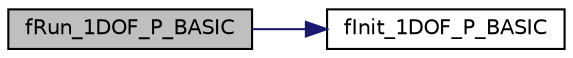 digraph "fRun_1DOF_P_BASIC"
{
  edge [fontname="Helvetica",fontsize="10",labelfontname="Helvetica",labelfontsize="10"];
  node [fontname="Helvetica",fontsize="10",shape=record];
  rankdir="LR";
  Node149 [label="fRun_1DOF_P_BASIC",height=0.2,width=0.4,color="black", fillcolor="grey75", style="filled", fontcolor="black"];
  Node149 -> Node150 [color="midnightblue",fontsize="10",style="solid",fontname="Helvetica"];
  Node150 [label="fInit_1DOF_P_BASIC",height=0.2,width=0.4,color="black", fillcolor="white", style="filled",URL="$fusion_8c.html#aa42722127b9e91519749cba1cfa07ebe"];
}
